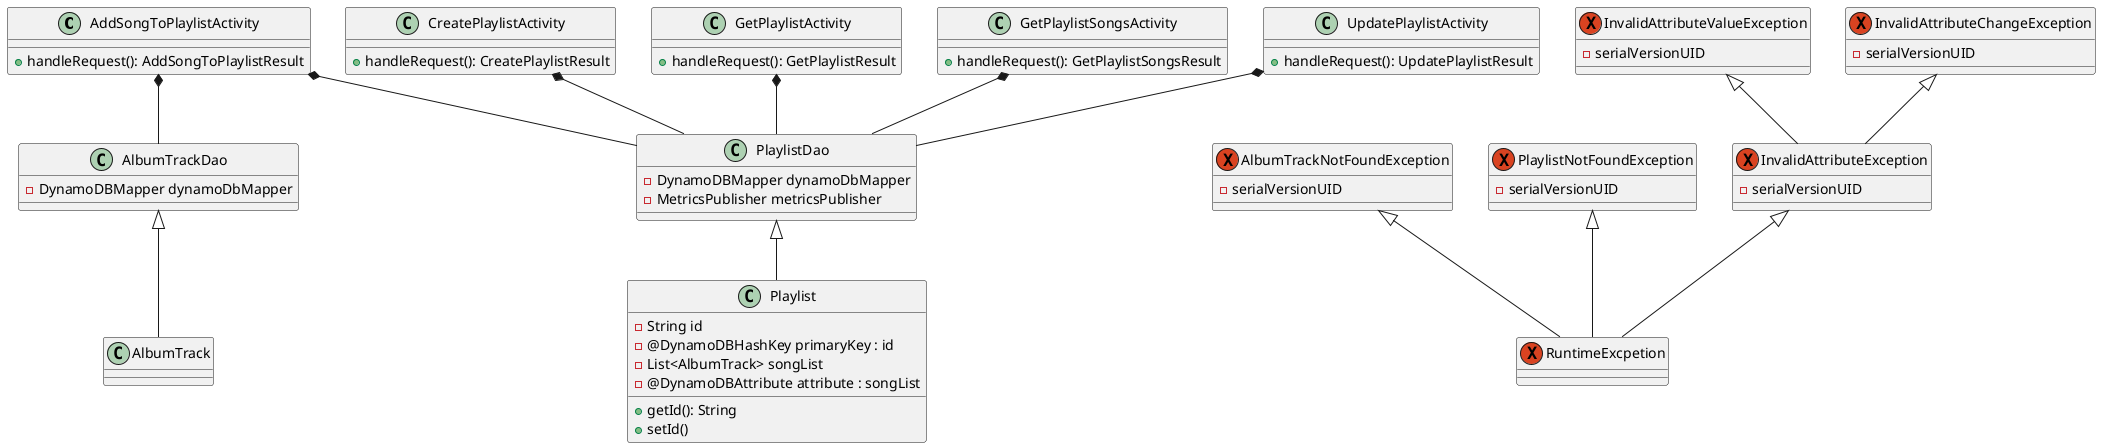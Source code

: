 @startuml
'https://plantuml.com/class-diagram

class AddSongToPlaylistActivity{
    +handleRequest(): AddSongToPlaylistResult
}
class CreatePlaylistActivity{
    +handleRequest(): CreatePlaylistResult
}
class GetPlaylistActivity{
    +handleRequest(): GetPlaylistResult
    }
class GetPlaylistSongsActivity{
    +handleRequest(): GetPlaylistSongsResult
}
class UpdatePlaylistActivity{
    +handleRequest(): UpdatePlaylistResult
}
class AlbumTrackDao {
    -DynamoDBMapper dynamoDbMapper
}
class PlaylistDao {
     -DynamoDBMapper dynamoDbMapper
     -MetricsPublisher metricsPublisher
}
class AlbumTrack {

}
class Playlist {
     -String id
     -@DynamoDBHashKey primaryKey : id
     -List<AlbumTrack> songList
     -@DynamoDBAttribute attribute : songList
     +getId(): String
     +setId()

}
exception AlbumTrackNotFoundException {
    -serialVersionUID
}
exception InvalidAttributeValueException {
    -serialVersionUID
}
exception PlaylistNotFoundException {
    -serialVersionUID
}
exception InvalidAttributeChangeException{
    -serialVersionUID
}
exception InvalidAttributeException {
    -serialVersionUID
}
exception RuntimeExcpetion{}

AddSongToPlaylistActivity *-- PlaylistDao
AddSongToPlaylistActivity *-- AlbumTrackDao
CreatePlaylistActivity *-- PlaylistDao
GetPlaylistActivity *-- PlaylistDao
GetPlaylistSongsActivity *-- PlaylistDao
UpdatePlaylistActivity *-- PlaylistDao
AlbumTrackNotFoundException <|-- RuntimeExcpetion
InvalidAttributeValueException <|-- InvalidAttributeException
PlaylistNotFoundException <|-- RuntimeExcpetion
InvalidAttributeException <|-- RuntimeExcpetion
InvalidAttributeChangeException <|-- InvalidAttributeException
AlbumTrackDao <|-- AlbumTrack
PlaylistDao <|-- Playlist

@enduml